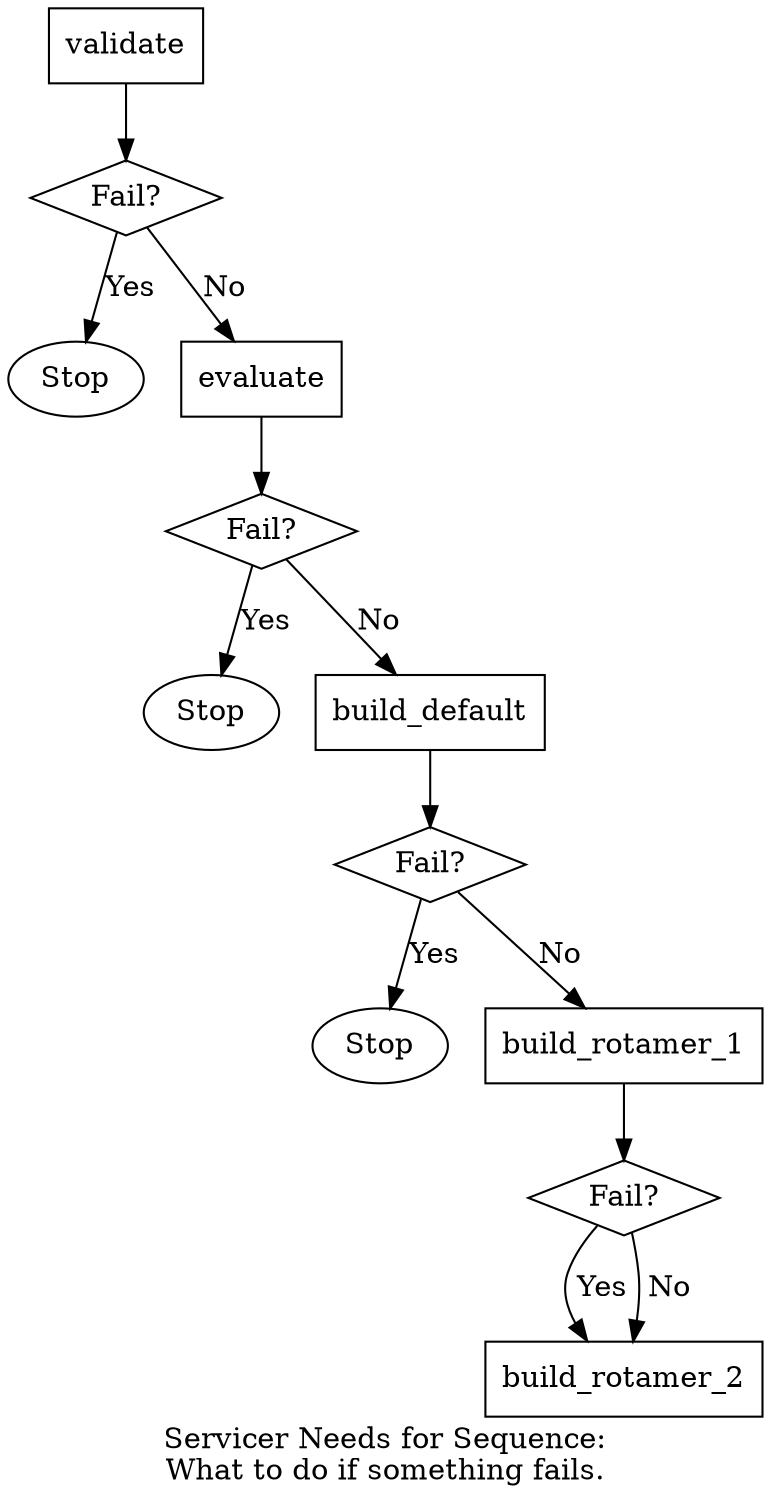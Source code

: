 digraph {
    label="Servicer Needs for Sequence:\nWhat to do if something fails.";

    node [shape=box];

    validate;
    err_val [label="Fail?" shape=diamond];
    die_val [label="Stop"  shape=ellipse];

    validate -> err_val;
    err_val -> die_val [label="Yes"];

    evaluate;
    err_eval [label="Fail?" shape=diamond];
    die_eval [label="Stop"  shape=ellipse];

    err_val -> evaluate [label="No"];

    evaluate -> err_eval;
    err_eval -> die_eval [label="Yes"];

    build_default;
    err_def [label="Fail?" shape=diamond];
    die_def [label="Stop"  shape=ellipse];

    err_eval -> build_default [label="No"];

    build_default -> err_def;

    err_def -> die_def [label="Yes"];

    err_def -> build_rotamer_1 [label="No"];
    err_br1 [label="Fail?" shape=diamond];

    build_rotamer_1 -> err_br1;

    err_br1 -> build_rotamer_2 [label=" Yes "];
    err_br1 -> build_rotamer_2 [label=" No "];
        

}
